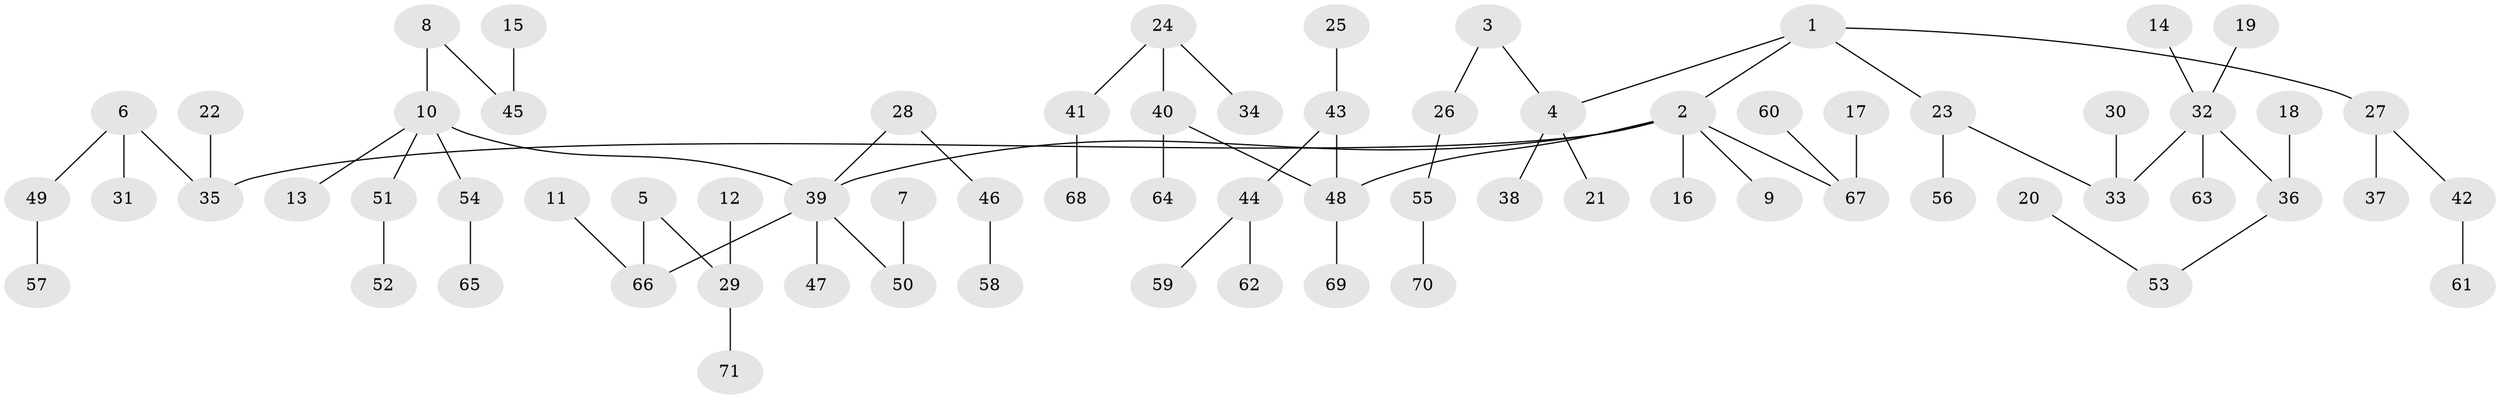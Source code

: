// original degree distribution, {6: 0.02127659574468085, 4: 0.0851063829787234, 5: 0.028368794326241134, 2: 0.2553191489361702, 3: 0.1276595744680851, 1: 0.48226950354609927}
// Generated by graph-tools (version 1.1) at 2025/50/03/09/25 03:50:18]
// undirected, 71 vertices, 70 edges
graph export_dot {
graph [start="1"]
  node [color=gray90,style=filled];
  1;
  2;
  3;
  4;
  5;
  6;
  7;
  8;
  9;
  10;
  11;
  12;
  13;
  14;
  15;
  16;
  17;
  18;
  19;
  20;
  21;
  22;
  23;
  24;
  25;
  26;
  27;
  28;
  29;
  30;
  31;
  32;
  33;
  34;
  35;
  36;
  37;
  38;
  39;
  40;
  41;
  42;
  43;
  44;
  45;
  46;
  47;
  48;
  49;
  50;
  51;
  52;
  53;
  54;
  55;
  56;
  57;
  58;
  59;
  60;
  61;
  62;
  63;
  64;
  65;
  66;
  67;
  68;
  69;
  70;
  71;
  1 -- 2 [weight=1.0];
  1 -- 4 [weight=1.0];
  1 -- 23 [weight=1.0];
  1 -- 27 [weight=1.0];
  2 -- 9 [weight=1.0];
  2 -- 16 [weight=1.0];
  2 -- 35 [weight=1.0];
  2 -- 39 [weight=1.0];
  2 -- 48 [weight=1.0];
  2 -- 67 [weight=1.0];
  3 -- 4 [weight=1.0];
  3 -- 26 [weight=1.0];
  4 -- 21 [weight=1.0];
  4 -- 38 [weight=1.0];
  5 -- 29 [weight=1.0];
  5 -- 66 [weight=1.0];
  6 -- 31 [weight=1.0];
  6 -- 35 [weight=1.0];
  6 -- 49 [weight=1.0];
  7 -- 50 [weight=1.0];
  8 -- 10 [weight=1.0];
  8 -- 45 [weight=1.0];
  10 -- 13 [weight=1.0];
  10 -- 39 [weight=1.0];
  10 -- 51 [weight=1.0];
  10 -- 54 [weight=1.0];
  11 -- 66 [weight=1.0];
  12 -- 29 [weight=1.0];
  14 -- 32 [weight=1.0];
  15 -- 45 [weight=1.0];
  17 -- 67 [weight=1.0];
  18 -- 36 [weight=1.0];
  19 -- 32 [weight=1.0];
  20 -- 53 [weight=1.0];
  22 -- 35 [weight=1.0];
  23 -- 33 [weight=1.0];
  23 -- 56 [weight=1.0];
  24 -- 34 [weight=1.0];
  24 -- 40 [weight=1.0];
  24 -- 41 [weight=1.0];
  25 -- 43 [weight=1.0];
  26 -- 55 [weight=1.0];
  27 -- 37 [weight=1.0];
  27 -- 42 [weight=1.0];
  28 -- 39 [weight=1.0];
  28 -- 46 [weight=1.0];
  29 -- 71 [weight=1.0];
  30 -- 33 [weight=1.0];
  32 -- 33 [weight=1.0];
  32 -- 36 [weight=1.0];
  32 -- 63 [weight=1.0];
  36 -- 53 [weight=1.0];
  39 -- 47 [weight=1.0];
  39 -- 50 [weight=1.0];
  39 -- 66 [weight=1.0];
  40 -- 48 [weight=1.0];
  40 -- 64 [weight=1.0];
  41 -- 68 [weight=1.0];
  42 -- 61 [weight=1.0];
  43 -- 44 [weight=1.0];
  43 -- 48 [weight=1.0];
  44 -- 59 [weight=1.0];
  44 -- 62 [weight=1.0];
  46 -- 58 [weight=1.0];
  48 -- 69 [weight=1.0];
  49 -- 57 [weight=1.0];
  51 -- 52 [weight=1.0];
  54 -- 65 [weight=1.0];
  55 -- 70 [weight=1.0];
  60 -- 67 [weight=1.0];
}
